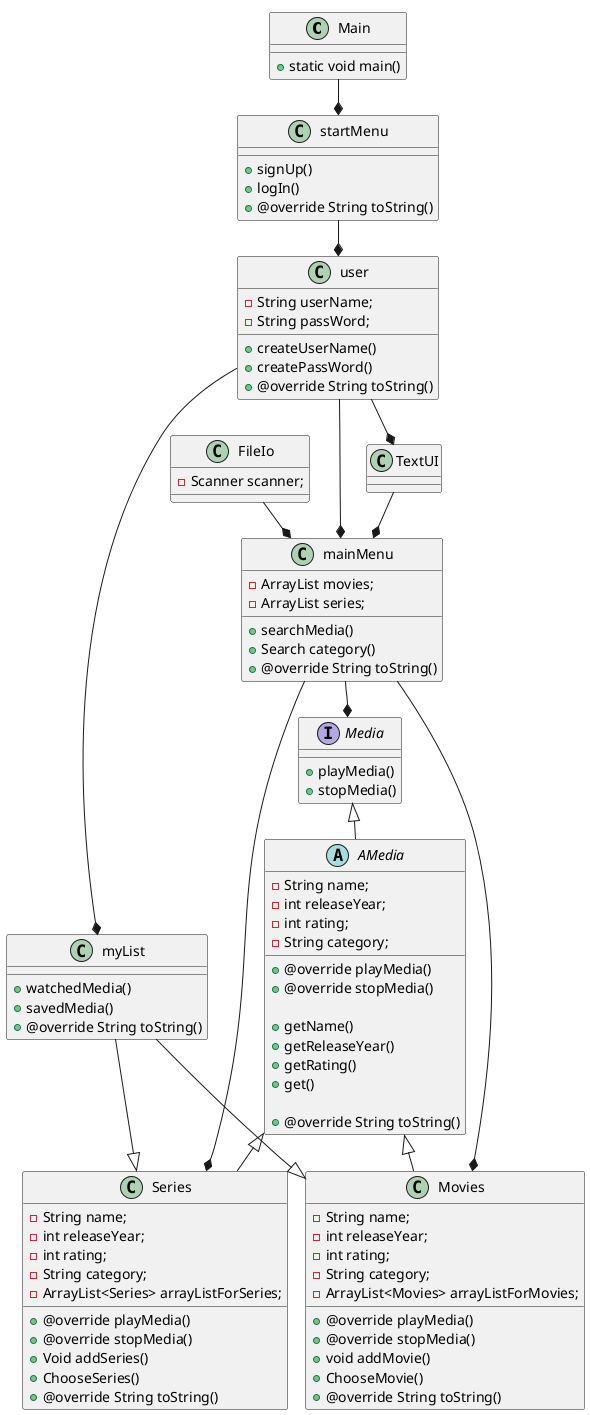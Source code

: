 @startuml
!pragma layout smetana
'https://plantuml.com/sequence-diagram

Class Main{
+ static void main()

}

Class startMenu{
+ signUp()
+ logIn()
+@override String toString()

}

Class user{
-String userName;
-String passWord;

+createUserName()
+createPassWord()
+@override String toString()

}

Class TextUI {

}

Class FileIo{
-Scanner scanner;
}

Class mainMenu{
-ArrayList movies;
-ArrayList series;

+searchMedia()
+Search category()
+@override String toString()

}

Class myList{
+watchedMedia()
+savedMedia()
+@override String toString()
}

interface Media{
+playMedia()
+stopMedia()

}

abstract class AMedia extends Media{
-String name;
-int releaseYear;
-int rating;
-String category;

+@override playMedia()
+@override stopMedia()

+getName()
+getReleaseYear()
+getRating()
+get()

+@override String toString()


}

Class Movies extends AMedia{
-String name;
-int releaseYear;
-int rating;
-String category;
-ArrayList<Movies> arrayListForMovies;

+@override playMedia()
+@override stopMedia()
+void addMovie()
+ChooseMovie()
+@override String toString()

}

Class Series extends AMedia{
-String name;
-int releaseYear;
-int rating;
-String category;
-ArrayList<Series> arrayListForSeries;

+@override playMedia()
+@override stopMedia()
+Void addSeries()
+ChooseSeries()
+@override String toString()

}




Main --* startMenu
startMenu --* user
user --* mainMenu
user --* myList
FileIo --* mainMenu
user--* TextUI
mainMenu --* Movies
mainMenu --* Series
myList --|> Movies
myList --|> Series
mainMenu --* Media
TextUI --* mainMenu



@enduml